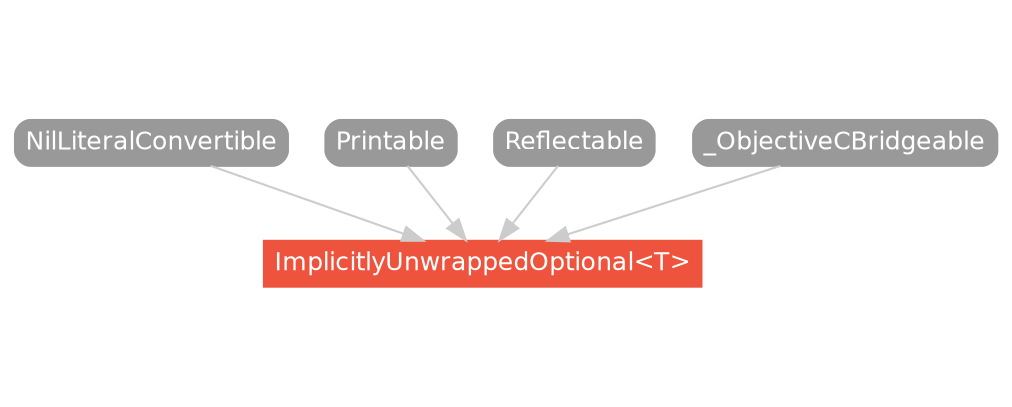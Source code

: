 strict digraph "ImplicitlyUnwrappedOptional<T> - Type Hierarchy - SwiftDoc.org" {
    pad="0.1,0.8"
    node [shape=box, style="filled,rounded", color="#999999", fillcolor="#999999", fontcolor=white, fontname=Helvetica, fontnames="Helvetica,sansserif", fontsize=12, margin="0.07,0.05", height="0.3"]
    edge [color="#cccccc"]
    "ImplicitlyUnwrappedOptional<T>" [URL="/type/ImplicitlyUnwrappedOptional/", style="filled", fillcolor="#ee543d", color="#ee543d"]
    "NilLiteralConvertible" [URL="/protocol/NilLiteralConvertible/"]
    "Printable" [URL="/protocol/Printable/"]
    "Reflectable" [URL="/protocol/Reflectable/"]
    "_ObjectiveCBridgeable" [URL="/protocol/_ObjectiveCBridgeable/"]    "Reflectable" -> "ImplicitlyUnwrappedOptional<T>"
    "NilLiteralConvertible" -> "ImplicitlyUnwrappedOptional<T>"
    "Printable" -> "ImplicitlyUnwrappedOptional<T>"
    "_ObjectiveCBridgeable" -> "ImplicitlyUnwrappedOptional<T>"
    subgraph Types {
        rank = max; "ImplicitlyUnwrappedOptional<T>";
    }
}